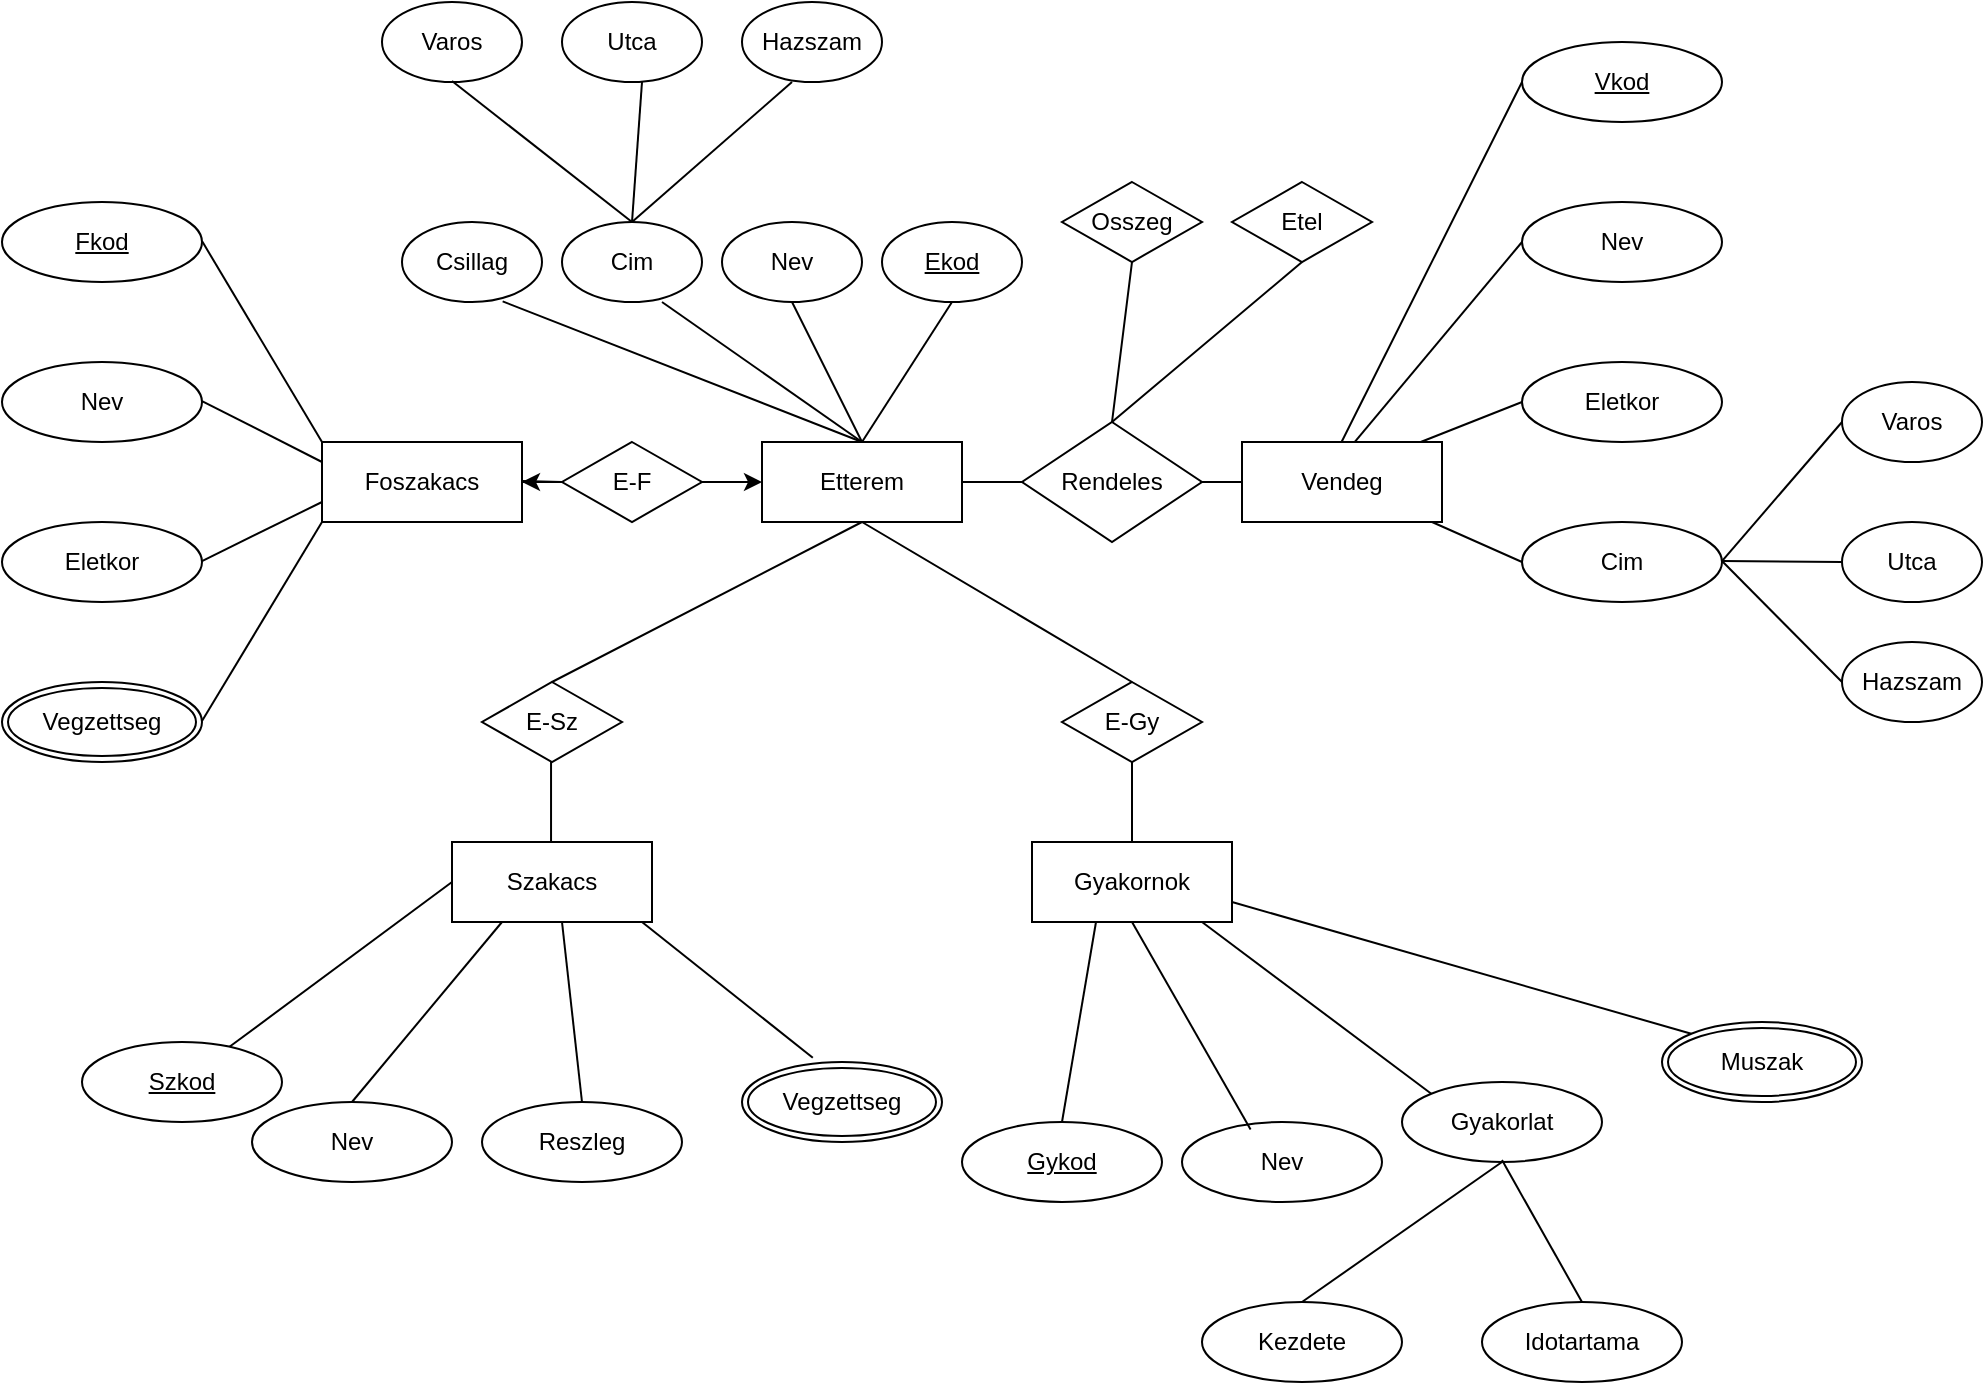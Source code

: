 <mxfile version="26.1.3">
  <diagram name="1 oldal" id="UXluAlcKaiXMgL2tnKq0">
    <mxGraphModel dx="2262" dy="715" grid="1" gridSize="10" guides="1" tooltips="1" connect="1" arrows="1" fold="1" page="1" pageScale="1" pageWidth="827" pageHeight="1169" math="0" shadow="0">
      <root>
        <mxCell id="0" />
        <mxCell id="1" parent="0" />
        <mxCell id="b1ukYhjXoJ38tphvU0Hr-2" value="&lt;u&gt;Fkod&lt;/u&gt;" style="ellipse;whiteSpace=wrap;html=1;align=center;" vertex="1" parent="1">
          <mxGeometry x="-800" y="200" width="100" height="40" as="geometry" />
        </mxCell>
        <mxCell id="b1ukYhjXoJ38tphvU0Hr-4" value="Nev" style="ellipse;whiteSpace=wrap;html=1;align=center;" vertex="1" parent="1">
          <mxGeometry x="-800" y="280" width="100" height="40" as="geometry" />
        </mxCell>
        <mxCell id="b1ukYhjXoJ38tphvU0Hr-5" value="Eletkor" style="ellipse;whiteSpace=wrap;html=1;align=center;" vertex="1" parent="1">
          <mxGeometry x="-800" y="360" width="100" height="40" as="geometry" />
        </mxCell>
        <mxCell id="b1ukYhjXoJ38tphvU0Hr-7" value="Vegzettseg" style="ellipse;shape=doubleEllipse;margin=3;whiteSpace=wrap;html=1;align=center;" vertex="1" parent="1">
          <mxGeometry x="-800" y="440" width="100" height="40" as="geometry" />
        </mxCell>
        <mxCell id="b1ukYhjXoJ38tphvU0Hr-8" value="Foszakacs" style="whiteSpace=wrap;html=1;align=center;" vertex="1" parent="1">
          <mxGeometry x="-640" y="320" width="100" height="40" as="geometry" />
        </mxCell>
        <mxCell id="b1ukYhjXoJ38tphvU0Hr-9" value="Etterem" style="whiteSpace=wrap;html=1;align=center;" vertex="1" parent="1">
          <mxGeometry x="-420" y="320" width="100" height="40" as="geometry" />
        </mxCell>
        <mxCell id="b1ukYhjXoJ38tphvU0Hr-16" value="" style="endArrow=none;html=1;rounded=0;" edge="1" parent="1">
          <mxGeometry relative="1" as="geometry">
            <mxPoint x="-700" y="459.52" as="sourcePoint" />
            <mxPoint x="-640" y="360" as="targetPoint" />
          </mxGeometry>
        </mxCell>
        <mxCell id="b1ukYhjXoJ38tphvU0Hr-17" value="" style="endArrow=none;html=1;rounded=0;entryX=0;entryY=0;entryDx=0;entryDy=0;" edge="1" parent="1" target="b1ukYhjXoJ38tphvU0Hr-8">
          <mxGeometry relative="1" as="geometry">
            <mxPoint x="-700" y="219.52" as="sourcePoint" />
            <mxPoint x="-540" y="219.52" as="targetPoint" />
          </mxGeometry>
        </mxCell>
        <mxCell id="b1ukYhjXoJ38tphvU0Hr-18" value="" style="endArrow=none;html=1;rounded=0;entryX=0;entryY=0.25;entryDx=0;entryDy=0;" edge="1" parent="1" target="b1ukYhjXoJ38tphvU0Hr-8">
          <mxGeometry relative="1" as="geometry">
            <mxPoint x="-700" y="299.52" as="sourcePoint" />
            <mxPoint x="-540" y="299.52" as="targetPoint" />
          </mxGeometry>
        </mxCell>
        <mxCell id="b1ukYhjXoJ38tphvU0Hr-19" value="" style="endArrow=none;html=1;rounded=0;entryX=0;entryY=0.75;entryDx=0;entryDy=0;" edge="1" parent="1" target="b1ukYhjXoJ38tphvU0Hr-8">
          <mxGeometry relative="1" as="geometry">
            <mxPoint x="-700" y="379.52" as="sourcePoint" />
            <mxPoint x="-540" y="379.52" as="targetPoint" />
          </mxGeometry>
        </mxCell>
        <mxCell id="b1ukYhjXoJ38tphvU0Hr-25" value="" style="endArrow=none;html=1;rounded=0;entryX=0;entryY=0.5;entryDx=0;entryDy=0;" edge="1" parent="1" target="b1ukYhjXoJ38tphvU0Hr-10">
          <mxGeometry relative="1" as="geometry">
            <mxPoint x="-320" y="340" as="sourcePoint" />
            <mxPoint x="-240" y="339.52" as="targetPoint" />
          </mxGeometry>
        </mxCell>
        <mxCell id="b1ukYhjXoJ38tphvU0Hr-26" value="" style="endArrow=none;html=1;rounded=0;entryX=0;entryY=0.5;entryDx=0;entryDy=0;" edge="1" parent="1" source="b1ukYhjXoJ38tphvU0Hr-10" target="b1ukYhjXoJ38tphvU0Hr-11">
          <mxGeometry relative="1" as="geometry">
            <mxPoint x="-270" y="339.52" as="sourcePoint" />
            <mxPoint x="-250" y="270" as="targetPoint" />
          </mxGeometry>
        </mxCell>
        <mxCell id="b1ukYhjXoJ38tphvU0Hr-27" value="&lt;u&gt;Vkod&lt;/u&gt;" style="ellipse;whiteSpace=wrap;html=1;align=center;" vertex="1" parent="1">
          <mxGeometry x="-40" y="120" width="100" height="40" as="geometry" />
        </mxCell>
        <mxCell id="b1ukYhjXoJ38tphvU0Hr-31" value="Nev" style="ellipse;whiteSpace=wrap;html=1;align=center;" vertex="1" parent="1">
          <mxGeometry x="-40" y="200" width="100" height="40" as="geometry" />
        </mxCell>
        <mxCell id="b1ukYhjXoJ38tphvU0Hr-32" value="Eletkor" style="ellipse;whiteSpace=wrap;html=1;align=center;" vertex="1" parent="1">
          <mxGeometry x="-40" y="280" width="100" height="40" as="geometry" />
        </mxCell>
        <mxCell id="b1ukYhjXoJ38tphvU0Hr-33" value="Cim" style="ellipse;whiteSpace=wrap;html=1;align=center;" vertex="1" parent="1">
          <mxGeometry x="-40" y="360" width="100" height="40" as="geometry" />
        </mxCell>
        <mxCell id="b1ukYhjXoJ38tphvU0Hr-35" value="" style="endArrow=none;html=1;rounded=0;entryX=0;entryY=0.5;entryDx=0;entryDy=0;" edge="1" parent="1" target="b1ukYhjXoJ38tphvU0Hr-27">
          <mxGeometry relative="1" as="geometry">
            <mxPoint x="-140" y="339.52" as="sourcePoint" />
            <mxPoint x="20" y="339.52" as="targetPoint" />
          </mxGeometry>
        </mxCell>
        <mxCell id="b1ukYhjXoJ38tphvU0Hr-36" value="" style="endArrow=none;html=1;rounded=0;entryX=0;entryY=0.5;entryDx=0;entryDy=0;" edge="1" parent="1" target="b1ukYhjXoJ38tphvU0Hr-31">
          <mxGeometry relative="1" as="geometry">
            <mxPoint x="-140" y="339.52" as="sourcePoint" />
            <mxPoint x="20" y="339.52" as="targetPoint" />
          </mxGeometry>
        </mxCell>
        <mxCell id="b1ukYhjXoJ38tphvU0Hr-37" value="" style="endArrow=none;html=1;rounded=0;entryX=0;entryY=0.5;entryDx=0;entryDy=0;" edge="1" parent="1" target="b1ukYhjXoJ38tphvU0Hr-32">
          <mxGeometry relative="1" as="geometry">
            <mxPoint x="-140" y="339.52" as="sourcePoint" />
            <mxPoint x="20" y="339.52" as="targetPoint" />
          </mxGeometry>
        </mxCell>
        <mxCell id="b1ukYhjXoJ38tphvU0Hr-38" value="" style="endArrow=none;html=1;rounded=0;entryX=0;entryY=0.5;entryDx=0;entryDy=0;" edge="1" parent="1" source="b1ukYhjXoJ38tphvU0Hr-11" target="b1ukYhjXoJ38tphvU0Hr-33">
          <mxGeometry relative="1" as="geometry">
            <mxPoint x="-140" y="339.52" as="sourcePoint" />
            <mxPoint x="20" y="339.52" as="targetPoint" />
          </mxGeometry>
        </mxCell>
        <mxCell id="b1ukYhjXoJ38tphvU0Hr-41" value="" style="endArrow=none;html=1;rounded=0;entryX=0;entryY=0.5;entryDx=0;entryDy=0;" edge="1" parent="1" target="b1ukYhjXoJ38tphvU0Hr-11">
          <mxGeometry relative="1" as="geometry">
            <mxPoint x="-140" y="339.52" as="sourcePoint" />
            <mxPoint x="-40" y="380" as="targetPoint" />
          </mxGeometry>
        </mxCell>
        <mxCell id="b1ukYhjXoJ38tphvU0Hr-11" value="Vendeg" style="whiteSpace=wrap;html=1;align=center;" vertex="1" parent="1">
          <mxGeometry x="-180" y="320" width="100" height="40" as="geometry" />
        </mxCell>
        <mxCell id="b1ukYhjXoJ38tphvU0Hr-42" value="" style="endArrow=none;html=1;rounded=0;entryX=0;entryY=0.5;entryDx=0;entryDy=0;" edge="1" parent="1" target="b1ukYhjXoJ38tphvU0Hr-10">
          <mxGeometry relative="1" as="geometry">
            <mxPoint x="-270" y="339.52" as="sourcePoint" />
            <mxPoint x="-180" y="340" as="targetPoint" />
          </mxGeometry>
        </mxCell>
        <mxCell id="b1ukYhjXoJ38tphvU0Hr-10" value="Rendeles" style="shape=rhombus;perimeter=rhombusPerimeter;whiteSpace=wrap;html=1;align=center;" vertex="1" parent="1">
          <mxGeometry x="-290" y="310" width="90" height="60" as="geometry" />
        </mxCell>
        <mxCell id="b1ukYhjXoJ38tphvU0Hr-104" value="" style="edgeStyle=orthogonalEdgeStyle;rounded=0;orthogonalLoop=1;jettySize=auto;html=1;" edge="1" parent="1" source="b1ukYhjXoJ38tphvU0Hr-43" target="b1ukYhjXoJ38tphvU0Hr-8">
          <mxGeometry relative="1" as="geometry" />
        </mxCell>
        <mxCell id="b1ukYhjXoJ38tphvU0Hr-43" value="E-F" style="shape=rhombus;perimeter=rhombusPerimeter;whiteSpace=wrap;html=1;align=center;" vertex="1" parent="1">
          <mxGeometry x="-520" y="320" width="70" height="40" as="geometry" />
        </mxCell>
        <mxCell id="b1ukYhjXoJ38tphvU0Hr-44" value="" style="endArrow=none;html=1;rounded=0;" edge="1" parent="1">
          <mxGeometry relative="1" as="geometry">
            <mxPoint x="-540" y="339.52" as="sourcePoint" />
            <mxPoint x="-520" y="340" as="targetPoint" />
          </mxGeometry>
        </mxCell>
        <mxCell id="b1ukYhjXoJ38tphvU0Hr-46" value="E-Sz" style="shape=rhombus;perimeter=rhombusPerimeter;whiteSpace=wrap;html=1;align=center;" vertex="1" parent="1">
          <mxGeometry x="-560" y="440" width="70" height="40" as="geometry" />
        </mxCell>
        <mxCell id="b1ukYhjXoJ38tphvU0Hr-47" value="E-Gy" style="shape=rhombus;perimeter=rhombusPerimeter;whiteSpace=wrap;html=1;align=center;" vertex="1" parent="1">
          <mxGeometry x="-270" y="440" width="70" height="40" as="geometry" />
        </mxCell>
        <mxCell id="b1ukYhjXoJ38tphvU0Hr-48" value="" style="endArrow=none;html=1;rounded=0;entryX=0.5;entryY=1;entryDx=0;entryDy=0;exitX=0.5;exitY=0;exitDx=0;exitDy=0;" edge="1" parent="1" source="b1ukYhjXoJ38tphvU0Hr-46" target="b1ukYhjXoJ38tphvU0Hr-9">
          <mxGeometry relative="1" as="geometry">
            <mxPoint x="-580" y="440" as="sourcePoint" />
            <mxPoint x="-420" y="440" as="targetPoint" />
          </mxGeometry>
        </mxCell>
        <mxCell id="b1ukYhjXoJ38tphvU0Hr-49" value="" style="endArrow=none;html=1;rounded=0;entryX=0.5;entryY=0;entryDx=0;entryDy=0;" edge="1" parent="1" target="b1ukYhjXoJ38tphvU0Hr-47">
          <mxGeometry relative="1" as="geometry">
            <mxPoint x="-370" y="360" as="sourcePoint" />
            <mxPoint x="-210" y="360" as="targetPoint" />
          </mxGeometry>
        </mxCell>
        <mxCell id="b1ukYhjXoJ38tphvU0Hr-50" value="" style="endArrow=none;html=1;rounded=0;" edge="1" parent="1">
          <mxGeometry relative="1" as="geometry">
            <mxPoint x="-525.48" y="480" as="sourcePoint" />
            <mxPoint x="-525.48" y="520" as="targetPoint" />
          </mxGeometry>
        </mxCell>
        <mxCell id="b1ukYhjXoJ38tphvU0Hr-51" value="Szakacs" style="whiteSpace=wrap;html=1;align=center;" vertex="1" parent="1">
          <mxGeometry x="-575" y="520" width="100" height="40" as="geometry" />
        </mxCell>
        <mxCell id="b1ukYhjXoJ38tphvU0Hr-52" value="" style="endArrow=none;html=1;rounded=0;exitX=0;exitY=0.5;exitDx=0;exitDy=0;" edge="1" parent="1" source="b1ukYhjXoJ38tphvU0Hr-51" target="b1ukYhjXoJ38tphvU0Hr-53">
          <mxGeometry relative="1" as="geometry">
            <mxPoint x="-735" y="539.52" as="sourcePoint" />
            <mxPoint x="-575" y="539.52" as="targetPoint" />
          </mxGeometry>
        </mxCell>
        <mxCell id="b1ukYhjXoJ38tphvU0Hr-53" value="&lt;u&gt;Szkod&lt;/u&gt;" style="ellipse;whiteSpace=wrap;html=1;align=center;" vertex="1" parent="1">
          <mxGeometry x="-760" y="620.0" width="100" height="40" as="geometry" />
        </mxCell>
        <mxCell id="b1ukYhjXoJ38tphvU0Hr-54" value="Nev" style="ellipse;whiteSpace=wrap;html=1;align=center;" vertex="1" parent="1">
          <mxGeometry x="-210" y="660" width="100" height="40" as="geometry" />
        </mxCell>
        <mxCell id="b1ukYhjXoJ38tphvU0Hr-55" value="Nev" style="ellipse;whiteSpace=wrap;html=1;align=center;" vertex="1" parent="1">
          <mxGeometry x="-675" y="650" width="100" height="40" as="geometry" />
        </mxCell>
        <mxCell id="b1ukYhjXoJ38tphvU0Hr-56" value="Reszleg" style="ellipse;whiteSpace=wrap;html=1;align=center;" vertex="1" parent="1">
          <mxGeometry x="-560" y="650" width="100" height="40" as="geometry" />
        </mxCell>
        <mxCell id="b1ukYhjXoJ38tphvU0Hr-57" value="" style="endArrow=none;html=1;rounded=0;entryX=0.5;entryY=0;entryDx=0;entryDy=0;" edge="1" parent="1" target="b1ukYhjXoJ38tphvU0Hr-55">
          <mxGeometry relative="1" as="geometry">
            <mxPoint x="-550" y="560" as="sourcePoint" />
            <mxPoint x="-390" y="560" as="targetPoint" />
          </mxGeometry>
        </mxCell>
        <mxCell id="b1ukYhjXoJ38tphvU0Hr-58" value="" style="endArrow=none;html=1;rounded=0;entryX=0.5;entryY=0;entryDx=0;entryDy=0;" edge="1" parent="1" target="b1ukYhjXoJ38tphvU0Hr-56">
          <mxGeometry relative="1" as="geometry">
            <mxPoint x="-520" y="560" as="sourcePoint" />
            <mxPoint x="-360" y="560" as="targetPoint" />
          </mxGeometry>
        </mxCell>
        <mxCell id="b1ukYhjXoJ38tphvU0Hr-59" value="Vegzettseg" style="ellipse;shape=doubleEllipse;margin=3;whiteSpace=wrap;html=1;align=center;" vertex="1" parent="1">
          <mxGeometry x="-430" y="630" width="100" height="40" as="geometry" />
        </mxCell>
        <mxCell id="b1ukYhjXoJ38tphvU0Hr-60" value="" style="endArrow=none;html=1;rounded=0;entryX=0.354;entryY=-0.053;entryDx=0;entryDy=0;entryPerimeter=0;" edge="1" parent="1" target="b1ukYhjXoJ38tphvU0Hr-59">
          <mxGeometry relative="1" as="geometry">
            <mxPoint x="-480" y="560" as="sourcePoint" />
            <mxPoint x="-320" y="560" as="targetPoint" />
          </mxGeometry>
        </mxCell>
        <mxCell id="b1ukYhjXoJ38tphvU0Hr-61" value="Gyakornok" style="whiteSpace=wrap;html=1;align=center;" vertex="1" parent="1">
          <mxGeometry x="-285" y="520" width="100" height="40" as="geometry" />
        </mxCell>
        <mxCell id="b1ukYhjXoJ38tphvU0Hr-62" value="" style="endArrow=none;html=1;rounded=0;exitX=0.5;exitY=0;exitDx=0;exitDy=0;entryX=0.5;entryY=1;entryDx=0;entryDy=0;" edge="1" parent="1" source="b1ukYhjXoJ38tphvU0Hr-61" target="b1ukYhjXoJ38tphvU0Hr-47">
          <mxGeometry relative="1" as="geometry">
            <mxPoint x="-390" y="480" as="sourcePoint" />
            <mxPoint x="-230" y="480" as="targetPoint" />
            <Array as="points" />
          </mxGeometry>
        </mxCell>
        <mxCell id="b1ukYhjXoJ38tphvU0Hr-63" value="&lt;u&gt;Gykod&lt;/u&gt;" style="ellipse;whiteSpace=wrap;html=1;align=center;" vertex="1" parent="1">
          <mxGeometry x="-320" y="660" width="100" height="40" as="geometry" />
        </mxCell>
        <mxCell id="b1ukYhjXoJ38tphvU0Hr-64" value="" style="endArrow=none;html=1;rounded=0;exitX=0.5;exitY=0;exitDx=0;exitDy=0;" edge="1" parent="1" source="b1ukYhjXoJ38tphvU0Hr-63">
          <mxGeometry relative="1" as="geometry">
            <mxPoint x="-413" y="560" as="sourcePoint" />
            <mxPoint x="-253" y="560" as="targetPoint" />
          </mxGeometry>
        </mxCell>
        <mxCell id="b1ukYhjXoJ38tphvU0Hr-65" value="Gyakorlat" style="ellipse;whiteSpace=wrap;html=1;align=center;" vertex="1" parent="1">
          <mxGeometry x="-100" y="640" width="100" height="40" as="geometry" />
        </mxCell>
        <mxCell id="b1ukYhjXoJ38tphvU0Hr-66" value="" style="endArrow=none;html=1;rounded=0;entryX=0.5;entryY=1;entryDx=0;entryDy=0;exitX=0.343;exitY=0.094;exitDx=0;exitDy=0;exitPerimeter=0;" edge="1" parent="1" source="b1ukYhjXoJ38tphvU0Hr-54" target="b1ukYhjXoJ38tphvU0Hr-61">
          <mxGeometry relative="1" as="geometry">
            <mxPoint x="-420" y="530" as="sourcePoint" />
            <mxPoint x="-260" y="530" as="targetPoint" />
          </mxGeometry>
        </mxCell>
        <mxCell id="b1ukYhjXoJ38tphvU0Hr-67" value="" style="endArrow=none;html=1;rounded=0;exitX=0;exitY=0;exitDx=0;exitDy=0;" edge="1" parent="1" source="b1ukYhjXoJ38tphvU0Hr-65">
          <mxGeometry relative="1" as="geometry">
            <mxPoint x="-360" y="560" as="sourcePoint" />
            <mxPoint x="-200" y="560" as="targetPoint" />
          </mxGeometry>
        </mxCell>
        <mxCell id="b1ukYhjXoJ38tphvU0Hr-68" value="" style="endArrow=none;html=1;rounded=0;" edge="1" parent="1">
          <mxGeometry relative="1" as="geometry">
            <mxPoint x="-150" y="750" as="sourcePoint" />
            <mxPoint x="-50" y="680" as="targetPoint" />
          </mxGeometry>
        </mxCell>
        <mxCell id="b1ukYhjXoJ38tphvU0Hr-69" value="Kezdete" style="ellipse;whiteSpace=wrap;html=1;align=center;" vertex="1" parent="1">
          <mxGeometry x="-200" y="750" width="100" height="40" as="geometry" />
        </mxCell>
        <mxCell id="b1ukYhjXoJ38tphvU0Hr-70" value="Idotartama" style="ellipse;whiteSpace=wrap;html=1;align=center;" vertex="1" parent="1">
          <mxGeometry x="-60" y="750" width="100" height="40" as="geometry" />
        </mxCell>
        <mxCell id="b1ukYhjXoJ38tphvU0Hr-71" value="" style="endArrow=none;html=1;rounded=0;exitX=0.5;exitY=0;exitDx=0;exitDy=0;" edge="1" parent="1" source="b1ukYhjXoJ38tphvU0Hr-70">
          <mxGeometry relative="1" as="geometry">
            <mxPoint x="-210" y="679.05" as="sourcePoint" />
            <mxPoint x="-50" y="679.05" as="targetPoint" />
          </mxGeometry>
        </mxCell>
        <mxCell id="b1ukYhjXoJ38tphvU0Hr-72" value="Muszak" style="ellipse;shape=doubleEllipse;margin=3;whiteSpace=wrap;html=1;align=center;" vertex="1" parent="1">
          <mxGeometry x="30" y="610" width="100" height="40" as="geometry" />
        </mxCell>
        <mxCell id="b1ukYhjXoJ38tphvU0Hr-73" value="" style="endArrow=none;html=1;rounded=0;entryX=0;entryY=0;entryDx=0;entryDy=0;" edge="1" parent="1" target="b1ukYhjXoJ38tphvU0Hr-72">
          <mxGeometry relative="1" as="geometry">
            <mxPoint x="-185" y="550" as="sourcePoint" />
            <mxPoint x="-25" y="550" as="targetPoint" />
          </mxGeometry>
        </mxCell>
        <mxCell id="b1ukYhjXoJ38tphvU0Hr-74" value="" style="endArrow=none;html=1;rounded=0;exitX=0.5;exitY=0;exitDx=0;exitDy=0;entryX=0.719;entryY=0.992;entryDx=0;entryDy=0;entryPerimeter=0;" edge="1" parent="1" source="b1ukYhjXoJ38tphvU0Hr-9" target="b1ukYhjXoJ38tphvU0Hr-76">
          <mxGeometry relative="1" as="geometry">
            <mxPoint x="-410" y="320" as="sourcePoint" />
            <mxPoint x="-443.143" y="238.829" as="targetPoint" />
          </mxGeometry>
        </mxCell>
        <mxCell id="b1ukYhjXoJ38tphvU0Hr-76" value="Csillag" style="ellipse;whiteSpace=wrap;html=1;align=center;" vertex="1" parent="1">
          <mxGeometry x="-600" y="210" width="70" height="40" as="geometry" />
        </mxCell>
        <mxCell id="b1ukYhjXoJ38tphvU0Hr-79" value="Nev" style="ellipse;whiteSpace=wrap;html=1;align=center;" vertex="1" parent="1">
          <mxGeometry x="-440" y="210" width="70" height="40" as="geometry" />
        </mxCell>
        <mxCell id="b1ukYhjXoJ38tphvU0Hr-80" value="Cim" style="ellipse;whiteSpace=wrap;html=1;align=center;" vertex="1" parent="1">
          <mxGeometry x="-520" y="210" width="70" height="40" as="geometry" />
        </mxCell>
        <mxCell id="b1ukYhjXoJ38tphvU0Hr-81" value="&lt;u&gt;Ekod&lt;/u&gt;" style="ellipse;whiteSpace=wrap;html=1;align=center;" vertex="1" parent="1">
          <mxGeometry x="-360" y="210" width="70" height="40" as="geometry" />
        </mxCell>
        <mxCell id="b1ukYhjXoJ38tphvU0Hr-82" value="" style="endArrow=none;html=1;rounded=0;entryX=0.5;entryY=0;entryDx=0;entryDy=0;" edge="1" parent="1" target="b1ukYhjXoJ38tphvU0Hr-9">
          <mxGeometry relative="1" as="geometry">
            <mxPoint x="-470" y="250" as="sourcePoint" />
            <mxPoint x="-310" y="250" as="targetPoint" />
          </mxGeometry>
        </mxCell>
        <mxCell id="b1ukYhjXoJ38tphvU0Hr-83" value="Hazszam" style="ellipse;whiteSpace=wrap;html=1;align=center;" vertex="1" parent="1">
          <mxGeometry x="-430" y="100" width="70" height="40" as="geometry" />
        </mxCell>
        <mxCell id="b1ukYhjXoJ38tphvU0Hr-84" value="" style="endArrow=none;html=1;rounded=0;entryX=0.5;entryY=0;entryDx=0;entryDy=0;exitX=0.5;exitY=1;exitDx=0;exitDy=0;" edge="1" parent="1" source="b1ukYhjXoJ38tphvU0Hr-79" target="b1ukYhjXoJ38tphvU0Hr-9">
          <mxGeometry relative="1" as="geometry">
            <mxPoint x="-380" y="250" as="sourcePoint" />
            <mxPoint x="-220" y="250" as="targetPoint" />
          </mxGeometry>
        </mxCell>
        <mxCell id="b1ukYhjXoJ38tphvU0Hr-85" value="Utca" style="ellipse;whiteSpace=wrap;html=1;align=center;" vertex="1" parent="1">
          <mxGeometry x="-520" y="100" width="70" height="40" as="geometry" />
        </mxCell>
        <mxCell id="b1ukYhjXoJ38tphvU0Hr-86" value="" style="endArrow=none;html=1;rounded=0;entryX=0.5;entryY=0;entryDx=0;entryDy=0;exitX=0.5;exitY=1;exitDx=0;exitDy=0;" edge="1" parent="1" source="b1ukYhjXoJ38tphvU0Hr-81" target="b1ukYhjXoJ38tphvU0Hr-9">
          <mxGeometry relative="1" as="geometry">
            <mxPoint x="-285" y="250" as="sourcePoint" />
            <mxPoint x="-125" y="250" as="targetPoint" />
          </mxGeometry>
        </mxCell>
        <mxCell id="b1ukYhjXoJ38tphvU0Hr-87" value="Varos" style="ellipse;whiteSpace=wrap;html=1;align=center;" vertex="1" parent="1">
          <mxGeometry x="-610" y="100" width="70" height="40" as="geometry" />
        </mxCell>
        <mxCell id="b1ukYhjXoJ38tphvU0Hr-88" value="" style="endArrow=none;html=1;rounded=0;entryX=0.5;entryY=0;entryDx=0;entryDy=0;" edge="1" parent="1" target="b1ukYhjXoJ38tphvU0Hr-80">
          <mxGeometry relative="1" as="geometry">
            <mxPoint x="-575" y="139.52" as="sourcePoint" />
            <mxPoint x="-415" y="139.52" as="targetPoint" />
          </mxGeometry>
        </mxCell>
        <mxCell id="b1ukYhjXoJ38tphvU0Hr-90" value="" style="endArrow=none;html=1;rounded=0;entryX=0.5;entryY=0;entryDx=0;entryDy=0;" edge="1" parent="1" target="b1ukYhjXoJ38tphvU0Hr-80">
          <mxGeometry relative="1" as="geometry">
            <mxPoint x="-480" y="140" as="sourcePoint" />
            <mxPoint x="-320" y="140" as="targetPoint" />
          </mxGeometry>
        </mxCell>
        <mxCell id="b1ukYhjXoJ38tphvU0Hr-91" value="" style="endArrow=none;html=1;rounded=0;entryX=0.5;entryY=0;entryDx=0;entryDy=0;" edge="1" parent="1" target="b1ukYhjXoJ38tphvU0Hr-80">
          <mxGeometry relative="1" as="geometry">
            <mxPoint x="-405" y="140" as="sourcePoint" />
            <mxPoint x="-245" y="140" as="targetPoint" />
          </mxGeometry>
        </mxCell>
        <mxCell id="b1ukYhjXoJ38tphvU0Hr-92" value="Osszeg" style="shape=rhombus;perimeter=rhombusPerimeter;whiteSpace=wrap;html=1;align=center;" vertex="1" parent="1">
          <mxGeometry x="-270" y="190" width="70" height="40" as="geometry" />
        </mxCell>
        <mxCell id="b1ukYhjXoJ38tphvU0Hr-93" value="Etel" style="shape=rhombus;perimeter=rhombusPerimeter;whiteSpace=wrap;html=1;align=center;" vertex="1" parent="1">
          <mxGeometry x="-185" y="190" width="70" height="40" as="geometry" />
        </mxCell>
        <mxCell id="b1ukYhjXoJ38tphvU0Hr-94" value="" style="endArrow=none;html=1;rounded=0;entryX=0.5;entryY=1;entryDx=0;entryDy=0;exitX=0.5;exitY=0;exitDx=0;exitDy=0;" edge="1" parent="1" source="b1ukYhjXoJ38tphvU0Hr-10" target="b1ukYhjXoJ38tphvU0Hr-92">
          <mxGeometry relative="1" as="geometry">
            <mxPoint x="-390" y="270" as="sourcePoint" />
            <mxPoint x="-230" y="270" as="targetPoint" />
          </mxGeometry>
        </mxCell>
        <mxCell id="b1ukYhjXoJ38tphvU0Hr-95" value="" style="endArrow=none;html=1;rounded=0;entryX=0.5;entryY=1;entryDx=0;entryDy=0;exitX=0.5;exitY=0;exitDx=0;exitDy=0;" edge="1" parent="1" source="b1ukYhjXoJ38tphvU0Hr-10" target="b1ukYhjXoJ38tphvU0Hr-93">
          <mxGeometry relative="1" as="geometry">
            <mxPoint x="-390" y="270" as="sourcePoint" />
            <mxPoint x="-230" y="270" as="targetPoint" />
          </mxGeometry>
        </mxCell>
        <mxCell id="b1ukYhjXoJ38tphvU0Hr-97" value="Hazszam" style="ellipse;whiteSpace=wrap;html=1;align=center;" vertex="1" parent="1">
          <mxGeometry x="120" y="420" width="70" height="40" as="geometry" />
        </mxCell>
        <mxCell id="b1ukYhjXoJ38tphvU0Hr-98" value="Utca" style="ellipse;whiteSpace=wrap;html=1;align=center;" vertex="1" parent="1">
          <mxGeometry x="120" y="360" width="70" height="40" as="geometry" />
        </mxCell>
        <mxCell id="b1ukYhjXoJ38tphvU0Hr-99" value="Varos" style="ellipse;whiteSpace=wrap;html=1;align=center;" vertex="1" parent="1">
          <mxGeometry x="120" y="290" width="70" height="40" as="geometry" />
        </mxCell>
        <mxCell id="b1ukYhjXoJ38tphvU0Hr-100" value="" style="endArrow=none;html=1;rounded=0;entryX=0;entryY=0.5;entryDx=0;entryDy=0;" edge="1" parent="1" target="b1ukYhjXoJ38tphvU0Hr-99">
          <mxGeometry relative="1" as="geometry">
            <mxPoint x="60" y="379.52" as="sourcePoint" />
            <mxPoint x="220" y="379.52" as="targetPoint" />
          </mxGeometry>
        </mxCell>
        <mxCell id="b1ukYhjXoJ38tphvU0Hr-101" value="" style="endArrow=none;html=1;rounded=0;entryX=0;entryY=0.5;entryDx=0;entryDy=0;" edge="1" parent="1" target="b1ukYhjXoJ38tphvU0Hr-98">
          <mxGeometry relative="1" as="geometry">
            <mxPoint x="60" y="379.52" as="sourcePoint" />
            <mxPoint x="220" y="379.52" as="targetPoint" />
          </mxGeometry>
        </mxCell>
        <mxCell id="b1ukYhjXoJ38tphvU0Hr-102" value="" style="endArrow=none;html=1;rounded=0;entryX=0;entryY=0.5;entryDx=0;entryDy=0;" edge="1" parent="1" target="b1ukYhjXoJ38tphvU0Hr-97">
          <mxGeometry relative="1" as="geometry">
            <mxPoint x="60" y="379.52" as="sourcePoint" />
            <mxPoint x="220" y="379.52" as="targetPoint" />
          </mxGeometry>
        </mxCell>
        <mxCell id="b1ukYhjXoJ38tphvU0Hr-103" value="" style="endArrow=classic;html=1;rounded=0;entryX=0;entryY=0.5;entryDx=0;entryDy=0;exitX=1;exitY=0.5;exitDx=0;exitDy=0;" edge="1" parent="1" source="b1ukYhjXoJ38tphvU0Hr-43" target="b1ukYhjXoJ38tphvU0Hr-9">
          <mxGeometry width="50" height="50" relative="1" as="geometry">
            <mxPoint x="-440" y="340" as="sourcePoint" />
            <mxPoint x="-390" y="290" as="targetPoint" />
          </mxGeometry>
        </mxCell>
      </root>
    </mxGraphModel>
  </diagram>
</mxfile>

